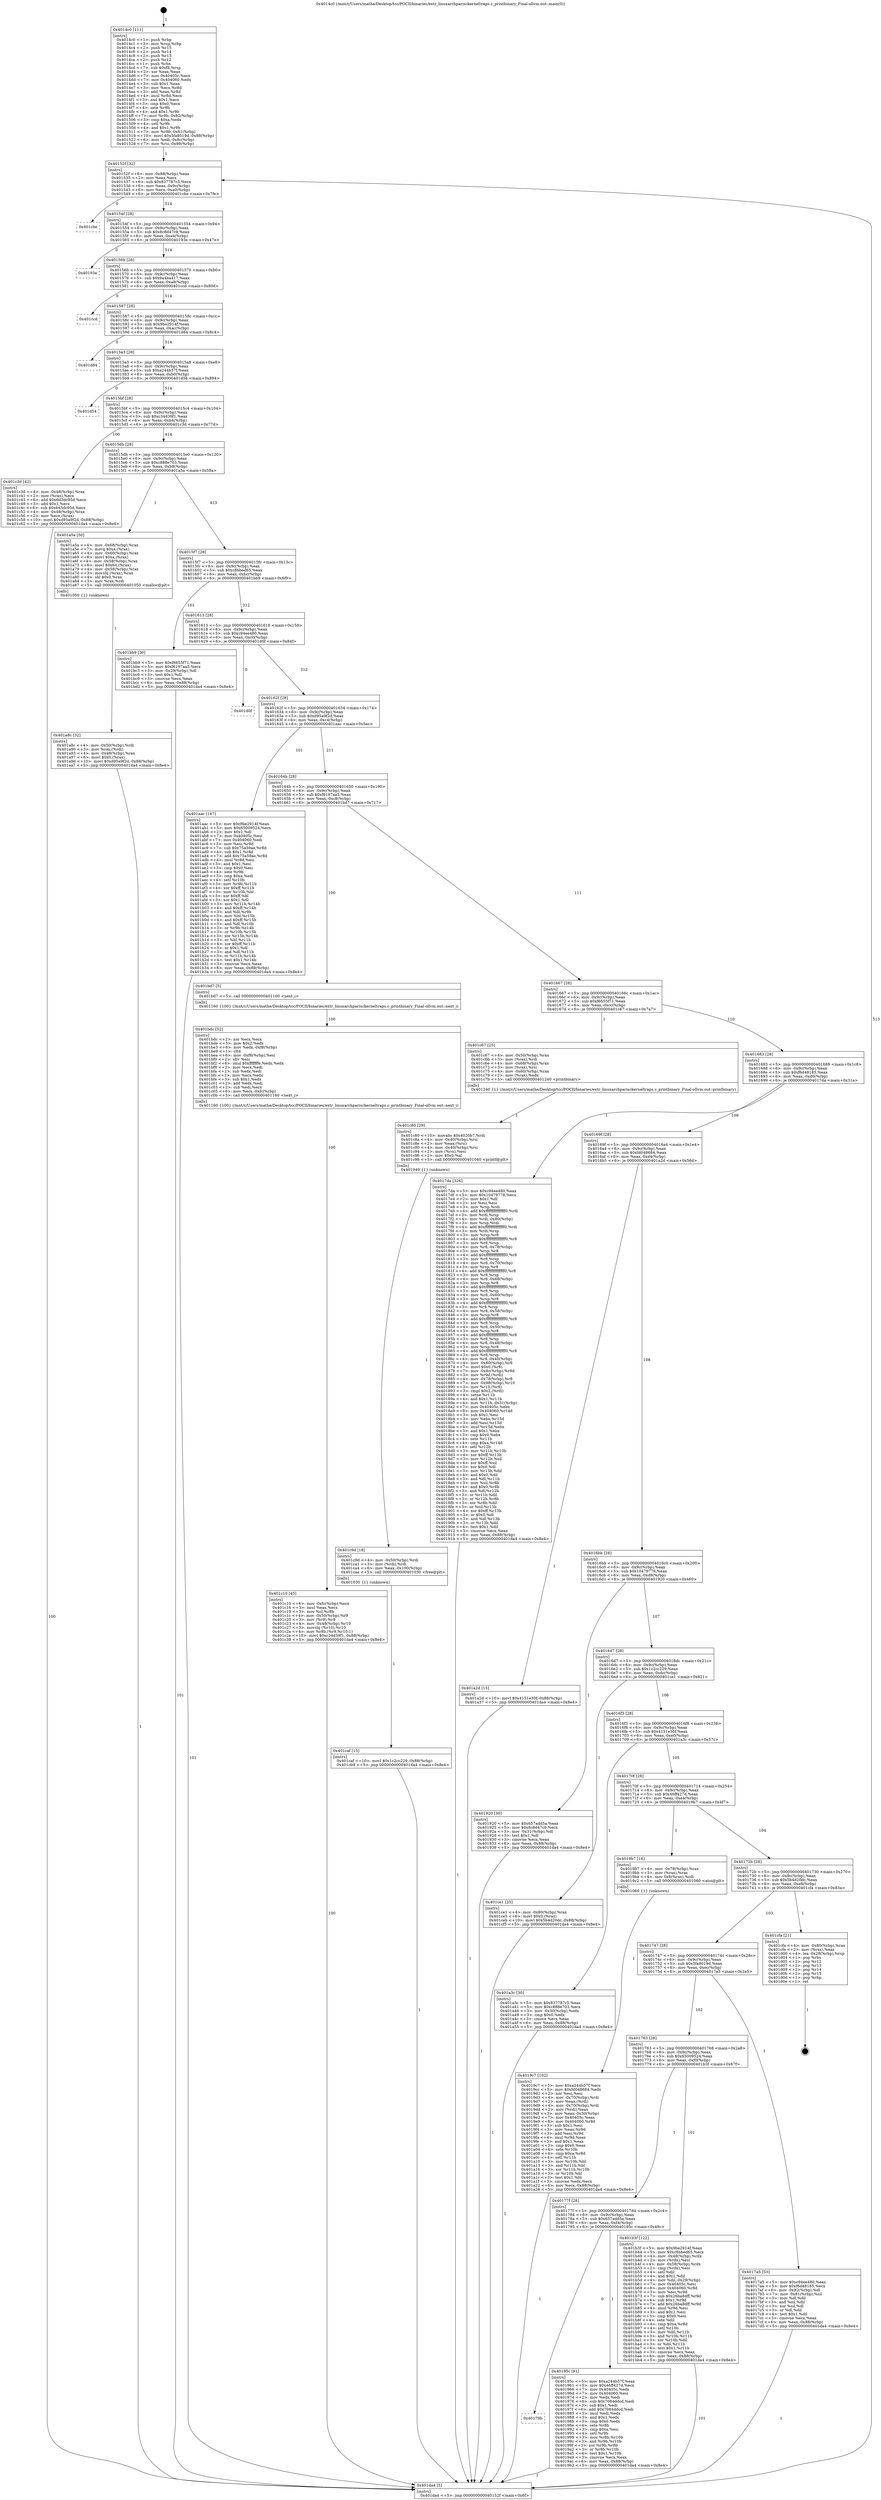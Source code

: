 digraph "0x4014c0" {
  label = "0x4014c0 (/mnt/c/Users/mathe/Desktop/tcc/POCII/binaries/extr_linuxarchparisckerneltraps.c_printbinary_Final-ollvm.out::main(0))"
  labelloc = "t"
  node[shape=record]

  Entry [label="",width=0.3,height=0.3,shape=circle,fillcolor=black,style=filled]
  "0x40152f" [label="{
     0x40152f [32]\l
     | [instrs]\l
     &nbsp;&nbsp;0x40152f \<+6\>: mov -0x88(%rbp),%eax\l
     &nbsp;&nbsp;0x401535 \<+2\>: mov %eax,%ecx\l
     &nbsp;&nbsp;0x401537 \<+6\>: sub $0x837787c5,%ecx\l
     &nbsp;&nbsp;0x40153d \<+6\>: mov %eax,-0x9c(%rbp)\l
     &nbsp;&nbsp;0x401543 \<+6\>: mov %ecx,-0xa0(%rbp)\l
     &nbsp;&nbsp;0x401549 \<+6\>: je 0000000000401cbe \<main+0x7fe\>\l
  }"]
  "0x401cbe" [label="{
     0x401cbe\l
  }", style=dashed]
  "0x40154f" [label="{
     0x40154f [28]\l
     | [instrs]\l
     &nbsp;&nbsp;0x40154f \<+5\>: jmp 0000000000401554 \<main+0x94\>\l
     &nbsp;&nbsp;0x401554 \<+6\>: mov -0x9c(%rbp),%eax\l
     &nbsp;&nbsp;0x40155a \<+5\>: sub $0x8c8d47c9,%eax\l
     &nbsp;&nbsp;0x40155f \<+6\>: mov %eax,-0xa4(%rbp)\l
     &nbsp;&nbsp;0x401565 \<+6\>: je 000000000040193e \<main+0x47e\>\l
  }"]
  Exit [label="",width=0.3,height=0.3,shape=circle,fillcolor=black,style=filled,peripheries=2]
  "0x40193e" [label="{
     0x40193e\l
  }", style=dashed]
  "0x40156b" [label="{
     0x40156b [28]\l
     | [instrs]\l
     &nbsp;&nbsp;0x40156b \<+5\>: jmp 0000000000401570 \<main+0xb0\>\l
     &nbsp;&nbsp;0x401570 \<+6\>: mov -0x9c(%rbp),%eax\l
     &nbsp;&nbsp;0x401576 \<+5\>: sub $0x9a4ba417,%eax\l
     &nbsp;&nbsp;0x40157b \<+6\>: mov %eax,-0xa8(%rbp)\l
     &nbsp;&nbsp;0x401581 \<+6\>: je 0000000000401ccd \<main+0x80d\>\l
  }"]
  "0x401caf" [label="{
     0x401caf [15]\l
     | [instrs]\l
     &nbsp;&nbsp;0x401caf \<+10\>: movl $0x1c2cc229,-0x88(%rbp)\l
     &nbsp;&nbsp;0x401cb9 \<+5\>: jmp 0000000000401da4 \<main+0x8e4\>\l
  }"]
  "0x401ccd" [label="{
     0x401ccd\l
  }", style=dashed]
  "0x401587" [label="{
     0x401587 [28]\l
     | [instrs]\l
     &nbsp;&nbsp;0x401587 \<+5\>: jmp 000000000040158c \<main+0xcc\>\l
     &nbsp;&nbsp;0x40158c \<+6\>: mov -0x9c(%rbp),%eax\l
     &nbsp;&nbsp;0x401592 \<+5\>: sub $0x9be2914f,%eax\l
     &nbsp;&nbsp;0x401597 \<+6\>: mov %eax,-0xac(%rbp)\l
     &nbsp;&nbsp;0x40159d \<+6\>: je 0000000000401d84 \<main+0x8c4\>\l
  }"]
  "0x401c9d" [label="{
     0x401c9d [18]\l
     | [instrs]\l
     &nbsp;&nbsp;0x401c9d \<+4\>: mov -0x50(%rbp),%rdi\l
     &nbsp;&nbsp;0x401ca1 \<+3\>: mov (%rdi),%rdi\l
     &nbsp;&nbsp;0x401ca4 \<+6\>: mov %eax,-0x100(%rbp)\l
     &nbsp;&nbsp;0x401caa \<+5\>: call 0000000000401030 \<free@plt\>\l
     | [calls]\l
     &nbsp;&nbsp;0x401030 \{1\} (unknown)\l
  }"]
  "0x401d84" [label="{
     0x401d84\l
  }", style=dashed]
  "0x4015a3" [label="{
     0x4015a3 [28]\l
     | [instrs]\l
     &nbsp;&nbsp;0x4015a3 \<+5\>: jmp 00000000004015a8 \<main+0xe8\>\l
     &nbsp;&nbsp;0x4015a8 \<+6\>: mov -0x9c(%rbp),%eax\l
     &nbsp;&nbsp;0x4015ae \<+5\>: sub $0xa244b57f,%eax\l
     &nbsp;&nbsp;0x4015b3 \<+6\>: mov %eax,-0xb0(%rbp)\l
     &nbsp;&nbsp;0x4015b9 \<+6\>: je 0000000000401d54 \<main+0x894\>\l
  }"]
  "0x401c80" [label="{
     0x401c80 [29]\l
     | [instrs]\l
     &nbsp;&nbsp;0x401c80 \<+10\>: movabs $0x4020b7,%rdi\l
     &nbsp;&nbsp;0x401c8a \<+4\>: mov -0x40(%rbp),%rsi\l
     &nbsp;&nbsp;0x401c8e \<+2\>: mov %eax,(%rsi)\l
     &nbsp;&nbsp;0x401c90 \<+4\>: mov -0x40(%rbp),%rsi\l
     &nbsp;&nbsp;0x401c94 \<+2\>: mov (%rsi),%esi\l
     &nbsp;&nbsp;0x401c96 \<+2\>: mov $0x0,%al\l
     &nbsp;&nbsp;0x401c98 \<+5\>: call 0000000000401040 \<printf@plt\>\l
     | [calls]\l
     &nbsp;&nbsp;0x401040 \{1\} (unknown)\l
  }"]
  "0x401d54" [label="{
     0x401d54\l
  }", style=dashed]
  "0x4015bf" [label="{
     0x4015bf [28]\l
     | [instrs]\l
     &nbsp;&nbsp;0x4015bf \<+5\>: jmp 00000000004015c4 \<main+0x104\>\l
     &nbsp;&nbsp;0x4015c4 \<+6\>: mov -0x9c(%rbp),%eax\l
     &nbsp;&nbsp;0x4015ca \<+5\>: sub $0xc34d39f1,%eax\l
     &nbsp;&nbsp;0x4015cf \<+6\>: mov %eax,-0xb4(%rbp)\l
     &nbsp;&nbsp;0x4015d5 \<+6\>: je 0000000000401c3d \<main+0x77d\>\l
  }"]
  "0x401c10" [label="{
     0x401c10 [45]\l
     | [instrs]\l
     &nbsp;&nbsp;0x401c10 \<+6\>: mov -0xfc(%rbp),%ecx\l
     &nbsp;&nbsp;0x401c16 \<+3\>: imul %eax,%ecx\l
     &nbsp;&nbsp;0x401c19 \<+3\>: mov %cl,%r8b\l
     &nbsp;&nbsp;0x401c1c \<+4\>: mov -0x50(%rbp),%r9\l
     &nbsp;&nbsp;0x401c20 \<+3\>: mov (%r9),%r9\l
     &nbsp;&nbsp;0x401c23 \<+4\>: mov -0x48(%rbp),%r10\l
     &nbsp;&nbsp;0x401c27 \<+3\>: movslq (%r10),%r10\l
     &nbsp;&nbsp;0x401c2a \<+4\>: mov %r8b,(%r9,%r10,1)\l
     &nbsp;&nbsp;0x401c2e \<+10\>: movl $0xc34d39f1,-0x88(%rbp)\l
     &nbsp;&nbsp;0x401c38 \<+5\>: jmp 0000000000401da4 \<main+0x8e4\>\l
  }"]
  "0x401c3d" [label="{
     0x401c3d [42]\l
     | [instrs]\l
     &nbsp;&nbsp;0x401c3d \<+4\>: mov -0x48(%rbp),%rax\l
     &nbsp;&nbsp;0x401c41 \<+2\>: mov (%rax),%ecx\l
     &nbsp;&nbsp;0x401c43 \<+6\>: add $0x6d3dc95d,%ecx\l
     &nbsp;&nbsp;0x401c49 \<+3\>: add $0x1,%ecx\l
     &nbsp;&nbsp;0x401c4c \<+6\>: sub $0x6d3dc95d,%ecx\l
     &nbsp;&nbsp;0x401c52 \<+4\>: mov -0x48(%rbp),%rax\l
     &nbsp;&nbsp;0x401c56 \<+2\>: mov %ecx,(%rax)\l
     &nbsp;&nbsp;0x401c58 \<+10\>: movl $0xd95a9f2d,-0x88(%rbp)\l
     &nbsp;&nbsp;0x401c62 \<+5\>: jmp 0000000000401da4 \<main+0x8e4\>\l
  }"]
  "0x4015db" [label="{
     0x4015db [28]\l
     | [instrs]\l
     &nbsp;&nbsp;0x4015db \<+5\>: jmp 00000000004015e0 \<main+0x120\>\l
     &nbsp;&nbsp;0x4015e0 \<+6\>: mov -0x9c(%rbp),%eax\l
     &nbsp;&nbsp;0x4015e6 \<+5\>: sub $0xc888e703,%eax\l
     &nbsp;&nbsp;0x4015eb \<+6\>: mov %eax,-0xb8(%rbp)\l
     &nbsp;&nbsp;0x4015f1 \<+6\>: je 0000000000401a5a \<main+0x59a\>\l
  }"]
  "0x401bdc" [label="{
     0x401bdc [52]\l
     | [instrs]\l
     &nbsp;&nbsp;0x401bdc \<+2\>: xor %ecx,%ecx\l
     &nbsp;&nbsp;0x401bde \<+5\>: mov $0x2,%edx\l
     &nbsp;&nbsp;0x401be3 \<+6\>: mov %edx,-0xf8(%rbp)\l
     &nbsp;&nbsp;0x401be9 \<+1\>: cltd\l
     &nbsp;&nbsp;0x401bea \<+6\>: mov -0xf8(%rbp),%esi\l
     &nbsp;&nbsp;0x401bf0 \<+2\>: idiv %esi\l
     &nbsp;&nbsp;0x401bf2 \<+6\>: imul $0xfffffffe,%edx,%edx\l
     &nbsp;&nbsp;0x401bf8 \<+2\>: mov %ecx,%edi\l
     &nbsp;&nbsp;0x401bfa \<+2\>: sub %edx,%edi\l
     &nbsp;&nbsp;0x401bfc \<+2\>: mov %ecx,%edx\l
     &nbsp;&nbsp;0x401bfe \<+3\>: sub $0x1,%edx\l
     &nbsp;&nbsp;0x401c01 \<+2\>: add %edx,%edi\l
     &nbsp;&nbsp;0x401c03 \<+2\>: sub %edi,%ecx\l
     &nbsp;&nbsp;0x401c05 \<+6\>: mov %ecx,-0xfc(%rbp)\l
     &nbsp;&nbsp;0x401c0b \<+5\>: call 0000000000401160 \<next_i\>\l
     | [calls]\l
     &nbsp;&nbsp;0x401160 \{100\} (/mnt/c/Users/mathe/Desktop/tcc/POCII/binaries/extr_linuxarchparisckerneltraps.c_printbinary_Final-ollvm.out::next_i)\l
  }"]
  "0x401a5a" [label="{
     0x401a5a [50]\l
     | [instrs]\l
     &nbsp;&nbsp;0x401a5a \<+4\>: mov -0x68(%rbp),%rax\l
     &nbsp;&nbsp;0x401a5e \<+7\>: movq $0xa,(%rax)\l
     &nbsp;&nbsp;0x401a65 \<+4\>: mov -0x60(%rbp),%rax\l
     &nbsp;&nbsp;0x401a69 \<+6\>: movl $0xa,(%rax)\l
     &nbsp;&nbsp;0x401a6f \<+4\>: mov -0x58(%rbp),%rax\l
     &nbsp;&nbsp;0x401a73 \<+6\>: movl $0x64,(%rax)\l
     &nbsp;&nbsp;0x401a79 \<+4\>: mov -0x58(%rbp),%rax\l
     &nbsp;&nbsp;0x401a7d \<+3\>: movslq (%rax),%rax\l
     &nbsp;&nbsp;0x401a80 \<+4\>: shl $0x0,%rax\l
     &nbsp;&nbsp;0x401a84 \<+3\>: mov %rax,%rdi\l
     &nbsp;&nbsp;0x401a87 \<+5\>: call 0000000000401050 \<malloc@plt\>\l
     | [calls]\l
     &nbsp;&nbsp;0x401050 \{1\} (unknown)\l
  }"]
  "0x4015f7" [label="{
     0x4015f7 [28]\l
     | [instrs]\l
     &nbsp;&nbsp;0x4015f7 \<+5\>: jmp 00000000004015fc \<main+0x13c\>\l
     &nbsp;&nbsp;0x4015fc \<+6\>: mov -0x9c(%rbp),%eax\l
     &nbsp;&nbsp;0x401602 \<+5\>: sub $0xc8bbed65,%eax\l
     &nbsp;&nbsp;0x401607 \<+6\>: mov %eax,-0xbc(%rbp)\l
     &nbsp;&nbsp;0x40160d \<+6\>: je 0000000000401bb9 \<main+0x6f9\>\l
  }"]
  "0x401a8c" [label="{
     0x401a8c [32]\l
     | [instrs]\l
     &nbsp;&nbsp;0x401a8c \<+4\>: mov -0x50(%rbp),%rdi\l
     &nbsp;&nbsp;0x401a90 \<+3\>: mov %rax,(%rdi)\l
     &nbsp;&nbsp;0x401a93 \<+4\>: mov -0x48(%rbp),%rax\l
     &nbsp;&nbsp;0x401a97 \<+6\>: movl $0x0,(%rax)\l
     &nbsp;&nbsp;0x401a9d \<+10\>: movl $0xd95a9f2d,-0x88(%rbp)\l
     &nbsp;&nbsp;0x401aa7 \<+5\>: jmp 0000000000401da4 \<main+0x8e4\>\l
  }"]
  "0x401bb9" [label="{
     0x401bb9 [30]\l
     | [instrs]\l
     &nbsp;&nbsp;0x401bb9 \<+5\>: mov $0xf6655f71,%eax\l
     &nbsp;&nbsp;0x401bbe \<+5\>: mov $0xf6197aa5,%ecx\l
     &nbsp;&nbsp;0x401bc3 \<+3\>: mov -0x29(%rbp),%dl\l
     &nbsp;&nbsp;0x401bc6 \<+3\>: test $0x1,%dl\l
     &nbsp;&nbsp;0x401bc9 \<+3\>: cmovne %ecx,%eax\l
     &nbsp;&nbsp;0x401bcc \<+6\>: mov %eax,-0x88(%rbp)\l
     &nbsp;&nbsp;0x401bd2 \<+5\>: jmp 0000000000401da4 \<main+0x8e4\>\l
  }"]
  "0x401613" [label="{
     0x401613 [28]\l
     | [instrs]\l
     &nbsp;&nbsp;0x401613 \<+5\>: jmp 0000000000401618 \<main+0x158\>\l
     &nbsp;&nbsp;0x401618 \<+6\>: mov -0x9c(%rbp),%eax\l
     &nbsp;&nbsp;0x40161e \<+5\>: sub $0xc94ee480,%eax\l
     &nbsp;&nbsp;0x401623 \<+6\>: mov %eax,-0xc0(%rbp)\l
     &nbsp;&nbsp;0x401629 \<+6\>: je 0000000000401d0f \<main+0x84f\>\l
  }"]
  "0x4019c7" [label="{
     0x4019c7 [102]\l
     | [instrs]\l
     &nbsp;&nbsp;0x4019c7 \<+5\>: mov $0xa244b57f,%ecx\l
     &nbsp;&nbsp;0x4019cc \<+5\>: mov $0xfd048684,%edx\l
     &nbsp;&nbsp;0x4019d1 \<+2\>: xor %esi,%esi\l
     &nbsp;&nbsp;0x4019d3 \<+4\>: mov -0x70(%rbp),%rdi\l
     &nbsp;&nbsp;0x4019d7 \<+2\>: mov %eax,(%rdi)\l
     &nbsp;&nbsp;0x4019d9 \<+4\>: mov -0x70(%rbp),%rdi\l
     &nbsp;&nbsp;0x4019dd \<+2\>: mov (%rdi),%eax\l
     &nbsp;&nbsp;0x4019df \<+3\>: mov %eax,-0x30(%rbp)\l
     &nbsp;&nbsp;0x4019e2 \<+7\>: mov 0x40405c,%eax\l
     &nbsp;&nbsp;0x4019e9 \<+8\>: mov 0x404060,%r8d\l
     &nbsp;&nbsp;0x4019f1 \<+3\>: sub $0x1,%esi\l
     &nbsp;&nbsp;0x4019f4 \<+3\>: mov %eax,%r9d\l
     &nbsp;&nbsp;0x4019f7 \<+3\>: add %esi,%r9d\l
     &nbsp;&nbsp;0x4019fa \<+4\>: imul %r9d,%eax\l
     &nbsp;&nbsp;0x4019fe \<+3\>: and $0x1,%eax\l
     &nbsp;&nbsp;0x401a01 \<+3\>: cmp $0x0,%eax\l
     &nbsp;&nbsp;0x401a04 \<+4\>: sete %r10b\l
     &nbsp;&nbsp;0x401a08 \<+4\>: cmp $0xa,%r8d\l
     &nbsp;&nbsp;0x401a0c \<+4\>: setl %r11b\l
     &nbsp;&nbsp;0x401a10 \<+3\>: mov %r10b,%bl\l
     &nbsp;&nbsp;0x401a13 \<+3\>: and %r11b,%bl\l
     &nbsp;&nbsp;0x401a16 \<+3\>: xor %r11b,%r10b\l
     &nbsp;&nbsp;0x401a19 \<+3\>: or %r10b,%bl\l
     &nbsp;&nbsp;0x401a1c \<+3\>: test $0x1,%bl\l
     &nbsp;&nbsp;0x401a1f \<+3\>: cmovne %edx,%ecx\l
     &nbsp;&nbsp;0x401a22 \<+6\>: mov %ecx,-0x88(%rbp)\l
     &nbsp;&nbsp;0x401a28 \<+5\>: jmp 0000000000401da4 \<main+0x8e4\>\l
  }"]
  "0x401d0f" [label="{
     0x401d0f\l
  }", style=dashed]
  "0x40162f" [label="{
     0x40162f [28]\l
     | [instrs]\l
     &nbsp;&nbsp;0x40162f \<+5\>: jmp 0000000000401634 \<main+0x174\>\l
     &nbsp;&nbsp;0x401634 \<+6\>: mov -0x9c(%rbp),%eax\l
     &nbsp;&nbsp;0x40163a \<+5\>: sub $0xd95a9f2d,%eax\l
     &nbsp;&nbsp;0x40163f \<+6\>: mov %eax,-0xc4(%rbp)\l
     &nbsp;&nbsp;0x401645 \<+6\>: je 0000000000401aac \<main+0x5ec\>\l
  }"]
  "0x40179b" [label="{
     0x40179b\l
  }", style=dashed]
  "0x401aac" [label="{
     0x401aac [147]\l
     | [instrs]\l
     &nbsp;&nbsp;0x401aac \<+5\>: mov $0x9be2914f,%eax\l
     &nbsp;&nbsp;0x401ab1 \<+5\>: mov $0x65009524,%ecx\l
     &nbsp;&nbsp;0x401ab6 \<+2\>: mov $0x1,%dl\l
     &nbsp;&nbsp;0x401ab8 \<+7\>: mov 0x40405c,%esi\l
     &nbsp;&nbsp;0x401abf \<+7\>: mov 0x404060,%edi\l
     &nbsp;&nbsp;0x401ac6 \<+3\>: mov %esi,%r8d\l
     &nbsp;&nbsp;0x401ac9 \<+7\>: sub $0x75a59ae,%r8d\l
     &nbsp;&nbsp;0x401ad0 \<+4\>: sub $0x1,%r8d\l
     &nbsp;&nbsp;0x401ad4 \<+7\>: add $0x75a59ae,%r8d\l
     &nbsp;&nbsp;0x401adb \<+4\>: imul %r8d,%esi\l
     &nbsp;&nbsp;0x401adf \<+3\>: and $0x1,%esi\l
     &nbsp;&nbsp;0x401ae2 \<+3\>: cmp $0x0,%esi\l
     &nbsp;&nbsp;0x401ae5 \<+4\>: sete %r9b\l
     &nbsp;&nbsp;0x401ae9 \<+3\>: cmp $0xa,%edi\l
     &nbsp;&nbsp;0x401aec \<+4\>: setl %r10b\l
     &nbsp;&nbsp;0x401af0 \<+3\>: mov %r9b,%r11b\l
     &nbsp;&nbsp;0x401af3 \<+4\>: xor $0xff,%r11b\l
     &nbsp;&nbsp;0x401af7 \<+3\>: mov %r10b,%bl\l
     &nbsp;&nbsp;0x401afa \<+3\>: xor $0xff,%bl\l
     &nbsp;&nbsp;0x401afd \<+3\>: xor $0x1,%dl\l
     &nbsp;&nbsp;0x401b00 \<+3\>: mov %r11b,%r14b\l
     &nbsp;&nbsp;0x401b03 \<+4\>: and $0xff,%r14b\l
     &nbsp;&nbsp;0x401b07 \<+3\>: and %dl,%r9b\l
     &nbsp;&nbsp;0x401b0a \<+3\>: mov %bl,%r15b\l
     &nbsp;&nbsp;0x401b0d \<+4\>: and $0xff,%r15b\l
     &nbsp;&nbsp;0x401b11 \<+3\>: and %dl,%r10b\l
     &nbsp;&nbsp;0x401b14 \<+3\>: or %r9b,%r14b\l
     &nbsp;&nbsp;0x401b17 \<+3\>: or %r10b,%r15b\l
     &nbsp;&nbsp;0x401b1a \<+3\>: xor %r15b,%r14b\l
     &nbsp;&nbsp;0x401b1d \<+3\>: or %bl,%r11b\l
     &nbsp;&nbsp;0x401b20 \<+4\>: xor $0xff,%r11b\l
     &nbsp;&nbsp;0x401b24 \<+3\>: or $0x1,%dl\l
     &nbsp;&nbsp;0x401b27 \<+3\>: and %dl,%r11b\l
     &nbsp;&nbsp;0x401b2a \<+3\>: or %r11b,%r14b\l
     &nbsp;&nbsp;0x401b2d \<+4\>: test $0x1,%r14b\l
     &nbsp;&nbsp;0x401b31 \<+3\>: cmovne %ecx,%eax\l
     &nbsp;&nbsp;0x401b34 \<+6\>: mov %eax,-0x88(%rbp)\l
     &nbsp;&nbsp;0x401b3a \<+5\>: jmp 0000000000401da4 \<main+0x8e4\>\l
  }"]
  "0x40164b" [label="{
     0x40164b [28]\l
     | [instrs]\l
     &nbsp;&nbsp;0x40164b \<+5\>: jmp 0000000000401650 \<main+0x190\>\l
     &nbsp;&nbsp;0x401650 \<+6\>: mov -0x9c(%rbp),%eax\l
     &nbsp;&nbsp;0x401656 \<+5\>: sub $0xf6197aa5,%eax\l
     &nbsp;&nbsp;0x40165b \<+6\>: mov %eax,-0xc8(%rbp)\l
     &nbsp;&nbsp;0x401661 \<+6\>: je 0000000000401bd7 \<main+0x717\>\l
  }"]
  "0x40195c" [label="{
     0x40195c [91]\l
     | [instrs]\l
     &nbsp;&nbsp;0x40195c \<+5\>: mov $0xa244b57f,%eax\l
     &nbsp;&nbsp;0x401961 \<+5\>: mov $0x46ff427d,%ecx\l
     &nbsp;&nbsp;0x401966 \<+7\>: mov 0x40405c,%edx\l
     &nbsp;&nbsp;0x40196d \<+7\>: mov 0x404060,%esi\l
     &nbsp;&nbsp;0x401974 \<+2\>: mov %edx,%edi\l
     &nbsp;&nbsp;0x401976 \<+6\>: sub $0x7084ddcd,%edi\l
     &nbsp;&nbsp;0x40197c \<+3\>: sub $0x1,%edi\l
     &nbsp;&nbsp;0x40197f \<+6\>: add $0x7084ddcd,%edi\l
     &nbsp;&nbsp;0x401985 \<+3\>: imul %edi,%edx\l
     &nbsp;&nbsp;0x401988 \<+3\>: and $0x1,%edx\l
     &nbsp;&nbsp;0x40198b \<+3\>: cmp $0x0,%edx\l
     &nbsp;&nbsp;0x40198e \<+4\>: sete %r8b\l
     &nbsp;&nbsp;0x401992 \<+3\>: cmp $0xa,%esi\l
     &nbsp;&nbsp;0x401995 \<+4\>: setl %r9b\l
     &nbsp;&nbsp;0x401999 \<+3\>: mov %r8b,%r10b\l
     &nbsp;&nbsp;0x40199c \<+3\>: and %r9b,%r10b\l
     &nbsp;&nbsp;0x40199f \<+3\>: xor %r9b,%r8b\l
     &nbsp;&nbsp;0x4019a2 \<+3\>: or %r8b,%r10b\l
     &nbsp;&nbsp;0x4019a5 \<+4\>: test $0x1,%r10b\l
     &nbsp;&nbsp;0x4019a9 \<+3\>: cmovne %ecx,%eax\l
     &nbsp;&nbsp;0x4019ac \<+6\>: mov %eax,-0x88(%rbp)\l
     &nbsp;&nbsp;0x4019b2 \<+5\>: jmp 0000000000401da4 \<main+0x8e4\>\l
  }"]
  "0x401bd7" [label="{
     0x401bd7 [5]\l
     | [instrs]\l
     &nbsp;&nbsp;0x401bd7 \<+5\>: call 0000000000401160 \<next_i\>\l
     | [calls]\l
     &nbsp;&nbsp;0x401160 \{100\} (/mnt/c/Users/mathe/Desktop/tcc/POCII/binaries/extr_linuxarchparisckerneltraps.c_printbinary_Final-ollvm.out::next_i)\l
  }"]
  "0x401667" [label="{
     0x401667 [28]\l
     | [instrs]\l
     &nbsp;&nbsp;0x401667 \<+5\>: jmp 000000000040166c \<main+0x1ac\>\l
     &nbsp;&nbsp;0x40166c \<+6\>: mov -0x9c(%rbp),%eax\l
     &nbsp;&nbsp;0x401672 \<+5\>: sub $0xf6655f71,%eax\l
     &nbsp;&nbsp;0x401677 \<+6\>: mov %eax,-0xcc(%rbp)\l
     &nbsp;&nbsp;0x40167d \<+6\>: je 0000000000401c67 \<main+0x7a7\>\l
  }"]
  "0x40177f" [label="{
     0x40177f [28]\l
     | [instrs]\l
     &nbsp;&nbsp;0x40177f \<+5\>: jmp 0000000000401784 \<main+0x2c4\>\l
     &nbsp;&nbsp;0x401784 \<+6\>: mov -0x9c(%rbp),%eax\l
     &nbsp;&nbsp;0x40178a \<+5\>: sub $0x657add5a,%eax\l
     &nbsp;&nbsp;0x40178f \<+6\>: mov %eax,-0xf4(%rbp)\l
     &nbsp;&nbsp;0x401795 \<+6\>: je 000000000040195c \<main+0x49c\>\l
  }"]
  "0x401c67" [label="{
     0x401c67 [25]\l
     | [instrs]\l
     &nbsp;&nbsp;0x401c67 \<+4\>: mov -0x50(%rbp),%rax\l
     &nbsp;&nbsp;0x401c6b \<+3\>: mov (%rax),%rdi\l
     &nbsp;&nbsp;0x401c6e \<+4\>: mov -0x68(%rbp),%rax\l
     &nbsp;&nbsp;0x401c72 \<+3\>: mov (%rax),%rsi\l
     &nbsp;&nbsp;0x401c75 \<+4\>: mov -0x60(%rbp),%rax\l
     &nbsp;&nbsp;0x401c79 \<+2\>: mov (%rax),%edx\l
     &nbsp;&nbsp;0x401c7b \<+5\>: call 0000000000401240 \<printbinary\>\l
     | [calls]\l
     &nbsp;&nbsp;0x401240 \{1\} (/mnt/c/Users/mathe/Desktop/tcc/POCII/binaries/extr_linuxarchparisckerneltraps.c_printbinary_Final-ollvm.out::printbinary)\l
  }"]
  "0x401683" [label="{
     0x401683 [28]\l
     | [instrs]\l
     &nbsp;&nbsp;0x401683 \<+5\>: jmp 0000000000401688 \<main+0x1c8\>\l
     &nbsp;&nbsp;0x401688 \<+6\>: mov -0x9c(%rbp),%eax\l
     &nbsp;&nbsp;0x40168e \<+5\>: sub $0xf6d48185,%eax\l
     &nbsp;&nbsp;0x401693 \<+6\>: mov %eax,-0xd0(%rbp)\l
     &nbsp;&nbsp;0x401699 \<+6\>: je 00000000004017da \<main+0x31a\>\l
  }"]
  "0x401b3f" [label="{
     0x401b3f [122]\l
     | [instrs]\l
     &nbsp;&nbsp;0x401b3f \<+5\>: mov $0x9be2914f,%eax\l
     &nbsp;&nbsp;0x401b44 \<+5\>: mov $0xc8bbed65,%ecx\l
     &nbsp;&nbsp;0x401b49 \<+4\>: mov -0x48(%rbp),%rdx\l
     &nbsp;&nbsp;0x401b4d \<+2\>: mov (%rdx),%esi\l
     &nbsp;&nbsp;0x401b4f \<+4\>: mov -0x58(%rbp),%rdx\l
     &nbsp;&nbsp;0x401b53 \<+2\>: cmp (%rdx),%esi\l
     &nbsp;&nbsp;0x401b55 \<+4\>: setl %dil\l
     &nbsp;&nbsp;0x401b59 \<+4\>: and $0x1,%dil\l
     &nbsp;&nbsp;0x401b5d \<+4\>: mov %dil,-0x29(%rbp)\l
     &nbsp;&nbsp;0x401b61 \<+7\>: mov 0x40405c,%esi\l
     &nbsp;&nbsp;0x401b68 \<+8\>: mov 0x404060,%r8d\l
     &nbsp;&nbsp;0x401b70 \<+3\>: mov %esi,%r9d\l
     &nbsp;&nbsp;0x401b73 \<+7\>: sub $0x26ba8dff,%r9d\l
     &nbsp;&nbsp;0x401b7a \<+4\>: sub $0x1,%r9d\l
     &nbsp;&nbsp;0x401b7e \<+7\>: add $0x26ba8dff,%r9d\l
     &nbsp;&nbsp;0x401b85 \<+4\>: imul %r9d,%esi\l
     &nbsp;&nbsp;0x401b89 \<+3\>: and $0x1,%esi\l
     &nbsp;&nbsp;0x401b8c \<+3\>: cmp $0x0,%esi\l
     &nbsp;&nbsp;0x401b8f \<+4\>: sete %dil\l
     &nbsp;&nbsp;0x401b93 \<+4\>: cmp $0xa,%r8d\l
     &nbsp;&nbsp;0x401b97 \<+4\>: setl %r10b\l
     &nbsp;&nbsp;0x401b9b \<+3\>: mov %dil,%r11b\l
     &nbsp;&nbsp;0x401b9e \<+3\>: and %r10b,%r11b\l
     &nbsp;&nbsp;0x401ba1 \<+3\>: xor %r10b,%dil\l
     &nbsp;&nbsp;0x401ba4 \<+3\>: or %dil,%r11b\l
     &nbsp;&nbsp;0x401ba7 \<+4\>: test $0x1,%r11b\l
     &nbsp;&nbsp;0x401bab \<+3\>: cmovne %ecx,%eax\l
     &nbsp;&nbsp;0x401bae \<+6\>: mov %eax,-0x88(%rbp)\l
     &nbsp;&nbsp;0x401bb4 \<+5\>: jmp 0000000000401da4 \<main+0x8e4\>\l
  }"]
  "0x4017da" [label="{
     0x4017da [326]\l
     | [instrs]\l
     &nbsp;&nbsp;0x4017da \<+5\>: mov $0xc94ee480,%eax\l
     &nbsp;&nbsp;0x4017df \<+5\>: mov $0x10479778,%ecx\l
     &nbsp;&nbsp;0x4017e4 \<+2\>: mov $0x1,%dl\l
     &nbsp;&nbsp;0x4017e6 \<+2\>: xor %esi,%esi\l
     &nbsp;&nbsp;0x4017e8 \<+3\>: mov %rsp,%rdi\l
     &nbsp;&nbsp;0x4017eb \<+4\>: add $0xfffffffffffffff0,%rdi\l
     &nbsp;&nbsp;0x4017ef \<+3\>: mov %rdi,%rsp\l
     &nbsp;&nbsp;0x4017f2 \<+4\>: mov %rdi,-0x80(%rbp)\l
     &nbsp;&nbsp;0x4017f6 \<+3\>: mov %rsp,%rdi\l
     &nbsp;&nbsp;0x4017f9 \<+4\>: add $0xfffffffffffffff0,%rdi\l
     &nbsp;&nbsp;0x4017fd \<+3\>: mov %rdi,%rsp\l
     &nbsp;&nbsp;0x401800 \<+3\>: mov %rsp,%r8\l
     &nbsp;&nbsp;0x401803 \<+4\>: add $0xfffffffffffffff0,%r8\l
     &nbsp;&nbsp;0x401807 \<+3\>: mov %r8,%rsp\l
     &nbsp;&nbsp;0x40180a \<+4\>: mov %r8,-0x78(%rbp)\l
     &nbsp;&nbsp;0x40180e \<+3\>: mov %rsp,%r8\l
     &nbsp;&nbsp;0x401811 \<+4\>: add $0xfffffffffffffff0,%r8\l
     &nbsp;&nbsp;0x401815 \<+3\>: mov %r8,%rsp\l
     &nbsp;&nbsp;0x401818 \<+4\>: mov %r8,-0x70(%rbp)\l
     &nbsp;&nbsp;0x40181c \<+3\>: mov %rsp,%r8\l
     &nbsp;&nbsp;0x40181f \<+4\>: add $0xfffffffffffffff0,%r8\l
     &nbsp;&nbsp;0x401823 \<+3\>: mov %r8,%rsp\l
     &nbsp;&nbsp;0x401826 \<+4\>: mov %r8,-0x68(%rbp)\l
     &nbsp;&nbsp;0x40182a \<+3\>: mov %rsp,%r8\l
     &nbsp;&nbsp;0x40182d \<+4\>: add $0xfffffffffffffff0,%r8\l
     &nbsp;&nbsp;0x401831 \<+3\>: mov %r8,%rsp\l
     &nbsp;&nbsp;0x401834 \<+4\>: mov %r8,-0x60(%rbp)\l
     &nbsp;&nbsp;0x401838 \<+3\>: mov %rsp,%r8\l
     &nbsp;&nbsp;0x40183b \<+4\>: add $0xfffffffffffffff0,%r8\l
     &nbsp;&nbsp;0x40183f \<+3\>: mov %r8,%rsp\l
     &nbsp;&nbsp;0x401842 \<+4\>: mov %r8,-0x58(%rbp)\l
     &nbsp;&nbsp;0x401846 \<+3\>: mov %rsp,%r8\l
     &nbsp;&nbsp;0x401849 \<+4\>: add $0xfffffffffffffff0,%r8\l
     &nbsp;&nbsp;0x40184d \<+3\>: mov %r8,%rsp\l
     &nbsp;&nbsp;0x401850 \<+4\>: mov %r8,-0x50(%rbp)\l
     &nbsp;&nbsp;0x401854 \<+3\>: mov %rsp,%r8\l
     &nbsp;&nbsp;0x401857 \<+4\>: add $0xfffffffffffffff0,%r8\l
     &nbsp;&nbsp;0x40185b \<+3\>: mov %r8,%rsp\l
     &nbsp;&nbsp;0x40185e \<+4\>: mov %r8,-0x48(%rbp)\l
     &nbsp;&nbsp;0x401862 \<+3\>: mov %rsp,%r8\l
     &nbsp;&nbsp;0x401865 \<+4\>: add $0xfffffffffffffff0,%r8\l
     &nbsp;&nbsp;0x401869 \<+3\>: mov %r8,%rsp\l
     &nbsp;&nbsp;0x40186c \<+4\>: mov %r8,-0x40(%rbp)\l
     &nbsp;&nbsp;0x401870 \<+4\>: mov -0x80(%rbp),%r8\l
     &nbsp;&nbsp;0x401874 \<+7\>: movl $0x0,(%r8)\l
     &nbsp;&nbsp;0x40187b \<+7\>: mov -0x8c(%rbp),%r9d\l
     &nbsp;&nbsp;0x401882 \<+3\>: mov %r9d,(%rdi)\l
     &nbsp;&nbsp;0x401885 \<+4\>: mov -0x78(%rbp),%r8\l
     &nbsp;&nbsp;0x401889 \<+7\>: mov -0x98(%rbp),%r10\l
     &nbsp;&nbsp;0x401890 \<+3\>: mov %r10,(%r8)\l
     &nbsp;&nbsp;0x401893 \<+3\>: cmpl $0x2,(%rdi)\l
     &nbsp;&nbsp;0x401896 \<+4\>: setne %r11b\l
     &nbsp;&nbsp;0x40189a \<+4\>: and $0x1,%r11b\l
     &nbsp;&nbsp;0x40189e \<+4\>: mov %r11b,-0x31(%rbp)\l
     &nbsp;&nbsp;0x4018a2 \<+7\>: mov 0x40405c,%ebx\l
     &nbsp;&nbsp;0x4018a9 \<+8\>: mov 0x404060,%r14d\l
     &nbsp;&nbsp;0x4018b1 \<+3\>: sub $0x1,%esi\l
     &nbsp;&nbsp;0x4018b4 \<+3\>: mov %ebx,%r15d\l
     &nbsp;&nbsp;0x4018b7 \<+3\>: add %esi,%r15d\l
     &nbsp;&nbsp;0x4018ba \<+4\>: imul %r15d,%ebx\l
     &nbsp;&nbsp;0x4018be \<+3\>: and $0x1,%ebx\l
     &nbsp;&nbsp;0x4018c1 \<+3\>: cmp $0x0,%ebx\l
     &nbsp;&nbsp;0x4018c4 \<+4\>: sete %r11b\l
     &nbsp;&nbsp;0x4018c8 \<+4\>: cmp $0xa,%r14d\l
     &nbsp;&nbsp;0x4018cc \<+4\>: setl %r12b\l
     &nbsp;&nbsp;0x4018d0 \<+3\>: mov %r11b,%r13b\l
     &nbsp;&nbsp;0x4018d3 \<+4\>: xor $0xff,%r13b\l
     &nbsp;&nbsp;0x4018d7 \<+3\>: mov %r12b,%sil\l
     &nbsp;&nbsp;0x4018da \<+4\>: xor $0xff,%sil\l
     &nbsp;&nbsp;0x4018de \<+3\>: xor $0x0,%dl\l
     &nbsp;&nbsp;0x4018e1 \<+3\>: mov %r13b,%dil\l
     &nbsp;&nbsp;0x4018e4 \<+4\>: and $0x0,%dil\l
     &nbsp;&nbsp;0x4018e8 \<+3\>: and %dl,%r11b\l
     &nbsp;&nbsp;0x4018eb \<+3\>: mov %sil,%r8b\l
     &nbsp;&nbsp;0x4018ee \<+4\>: and $0x0,%r8b\l
     &nbsp;&nbsp;0x4018f2 \<+3\>: and %dl,%r12b\l
     &nbsp;&nbsp;0x4018f5 \<+3\>: or %r11b,%dil\l
     &nbsp;&nbsp;0x4018f8 \<+3\>: or %r12b,%r8b\l
     &nbsp;&nbsp;0x4018fb \<+3\>: xor %r8b,%dil\l
     &nbsp;&nbsp;0x4018fe \<+3\>: or %sil,%r13b\l
     &nbsp;&nbsp;0x401901 \<+4\>: xor $0xff,%r13b\l
     &nbsp;&nbsp;0x401905 \<+3\>: or $0x0,%dl\l
     &nbsp;&nbsp;0x401908 \<+3\>: and %dl,%r13b\l
     &nbsp;&nbsp;0x40190b \<+3\>: or %r13b,%dil\l
     &nbsp;&nbsp;0x40190e \<+4\>: test $0x1,%dil\l
     &nbsp;&nbsp;0x401912 \<+3\>: cmovne %ecx,%eax\l
     &nbsp;&nbsp;0x401915 \<+6\>: mov %eax,-0x88(%rbp)\l
     &nbsp;&nbsp;0x40191b \<+5\>: jmp 0000000000401da4 \<main+0x8e4\>\l
  }"]
  "0x40169f" [label="{
     0x40169f [28]\l
     | [instrs]\l
     &nbsp;&nbsp;0x40169f \<+5\>: jmp 00000000004016a4 \<main+0x1e4\>\l
     &nbsp;&nbsp;0x4016a4 \<+6\>: mov -0x9c(%rbp),%eax\l
     &nbsp;&nbsp;0x4016aa \<+5\>: sub $0xfd048684,%eax\l
     &nbsp;&nbsp;0x4016af \<+6\>: mov %eax,-0xd4(%rbp)\l
     &nbsp;&nbsp;0x4016b5 \<+6\>: je 0000000000401a2d \<main+0x56d\>\l
  }"]
  "0x4014c0" [label="{
     0x4014c0 [111]\l
     | [instrs]\l
     &nbsp;&nbsp;0x4014c0 \<+1\>: push %rbp\l
     &nbsp;&nbsp;0x4014c1 \<+3\>: mov %rsp,%rbp\l
     &nbsp;&nbsp;0x4014c4 \<+2\>: push %r15\l
     &nbsp;&nbsp;0x4014c6 \<+2\>: push %r14\l
     &nbsp;&nbsp;0x4014c8 \<+2\>: push %r13\l
     &nbsp;&nbsp;0x4014ca \<+2\>: push %r12\l
     &nbsp;&nbsp;0x4014cc \<+1\>: push %rbx\l
     &nbsp;&nbsp;0x4014cd \<+7\>: sub $0xf8,%rsp\l
     &nbsp;&nbsp;0x4014d4 \<+2\>: xor %eax,%eax\l
     &nbsp;&nbsp;0x4014d6 \<+7\>: mov 0x40405c,%ecx\l
     &nbsp;&nbsp;0x4014dd \<+7\>: mov 0x404060,%edx\l
     &nbsp;&nbsp;0x4014e4 \<+3\>: sub $0x1,%eax\l
     &nbsp;&nbsp;0x4014e7 \<+3\>: mov %ecx,%r8d\l
     &nbsp;&nbsp;0x4014ea \<+3\>: add %eax,%r8d\l
     &nbsp;&nbsp;0x4014ed \<+4\>: imul %r8d,%ecx\l
     &nbsp;&nbsp;0x4014f1 \<+3\>: and $0x1,%ecx\l
     &nbsp;&nbsp;0x4014f4 \<+3\>: cmp $0x0,%ecx\l
     &nbsp;&nbsp;0x4014f7 \<+4\>: sete %r9b\l
     &nbsp;&nbsp;0x4014fb \<+4\>: and $0x1,%r9b\l
     &nbsp;&nbsp;0x4014ff \<+7\>: mov %r9b,-0x82(%rbp)\l
     &nbsp;&nbsp;0x401506 \<+3\>: cmp $0xa,%edx\l
     &nbsp;&nbsp;0x401509 \<+4\>: setl %r9b\l
     &nbsp;&nbsp;0x40150d \<+4\>: and $0x1,%r9b\l
     &nbsp;&nbsp;0x401511 \<+7\>: mov %r9b,-0x81(%rbp)\l
     &nbsp;&nbsp;0x401518 \<+10\>: movl $0x5fa8019d,-0x88(%rbp)\l
     &nbsp;&nbsp;0x401522 \<+6\>: mov %edi,-0x8c(%rbp)\l
     &nbsp;&nbsp;0x401528 \<+7\>: mov %rsi,-0x98(%rbp)\l
  }"]
  "0x401a2d" [label="{
     0x401a2d [15]\l
     | [instrs]\l
     &nbsp;&nbsp;0x401a2d \<+10\>: movl $0x4151e30f,-0x88(%rbp)\l
     &nbsp;&nbsp;0x401a37 \<+5\>: jmp 0000000000401da4 \<main+0x8e4\>\l
  }"]
  "0x4016bb" [label="{
     0x4016bb [28]\l
     | [instrs]\l
     &nbsp;&nbsp;0x4016bb \<+5\>: jmp 00000000004016c0 \<main+0x200\>\l
     &nbsp;&nbsp;0x4016c0 \<+6\>: mov -0x9c(%rbp),%eax\l
     &nbsp;&nbsp;0x4016c6 \<+5\>: sub $0x10479778,%eax\l
     &nbsp;&nbsp;0x4016cb \<+6\>: mov %eax,-0xd8(%rbp)\l
     &nbsp;&nbsp;0x4016d1 \<+6\>: je 0000000000401920 \<main+0x460\>\l
  }"]
  "0x401da4" [label="{
     0x401da4 [5]\l
     | [instrs]\l
     &nbsp;&nbsp;0x401da4 \<+5\>: jmp 000000000040152f \<main+0x6f\>\l
  }"]
  "0x401920" [label="{
     0x401920 [30]\l
     | [instrs]\l
     &nbsp;&nbsp;0x401920 \<+5\>: mov $0x657add5a,%eax\l
     &nbsp;&nbsp;0x401925 \<+5\>: mov $0x8c8d47c9,%ecx\l
     &nbsp;&nbsp;0x40192a \<+3\>: mov -0x31(%rbp),%dl\l
     &nbsp;&nbsp;0x40192d \<+3\>: test $0x1,%dl\l
     &nbsp;&nbsp;0x401930 \<+3\>: cmovne %ecx,%eax\l
     &nbsp;&nbsp;0x401933 \<+6\>: mov %eax,-0x88(%rbp)\l
     &nbsp;&nbsp;0x401939 \<+5\>: jmp 0000000000401da4 \<main+0x8e4\>\l
  }"]
  "0x4016d7" [label="{
     0x4016d7 [28]\l
     | [instrs]\l
     &nbsp;&nbsp;0x4016d7 \<+5\>: jmp 00000000004016dc \<main+0x21c\>\l
     &nbsp;&nbsp;0x4016dc \<+6\>: mov -0x9c(%rbp),%eax\l
     &nbsp;&nbsp;0x4016e2 \<+5\>: sub $0x1c2cc229,%eax\l
     &nbsp;&nbsp;0x4016e7 \<+6\>: mov %eax,-0xdc(%rbp)\l
     &nbsp;&nbsp;0x4016ed \<+6\>: je 0000000000401ce1 \<main+0x821\>\l
  }"]
  "0x401763" [label="{
     0x401763 [28]\l
     | [instrs]\l
     &nbsp;&nbsp;0x401763 \<+5\>: jmp 0000000000401768 \<main+0x2a8\>\l
     &nbsp;&nbsp;0x401768 \<+6\>: mov -0x9c(%rbp),%eax\l
     &nbsp;&nbsp;0x40176e \<+5\>: sub $0x65009524,%eax\l
     &nbsp;&nbsp;0x401773 \<+6\>: mov %eax,-0xf0(%rbp)\l
     &nbsp;&nbsp;0x401779 \<+6\>: je 0000000000401b3f \<main+0x67f\>\l
  }"]
  "0x401ce1" [label="{
     0x401ce1 [25]\l
     | [instrs]\l
     &nbsp;&nbsp;0x401ce1 \<+4\>: mov -0x80(%rbp),%rax\l
     &nbsp;&nbsp;0x401ce5 \<+6\>: movl $0x0,(%rax)\l
     &nbsp;&nbsp;0x401ceb \<+10\>: movl $0x5b4d20dc,-0x88(%rbp)\l
     &nbsp;&nbsp;0x401cf5 \<+5\>: jmp 0000000000401da4 \<main+0x8e4\>\l
  }"]
  "0x4016f3" [label="{
     0x4016f3 [28]\l
     | [instrs]\l
     &nbsp;&nbsp;0x4016f3 \<+5\>: jmp 00000000004016f8 \<main+0x238\>\l
     &nbsp;&nbsp;0x4016f8 \<+6\>: mov -0x9c(%rbp),%eax\l
     &nbsp;&nbsp;0x4016fe \<+5\>: sub $0x4151e30f,%eax\l
     &nbsp;&nbsp;0x401703 \<+6\>: mov %eax,-0xe0(%rbp)\l
     &nbsp;&nbsp;0x401709 \<+6\>: je 0000000000401a3c \<main+0x57c\>\l
  }"]
  "0x4017a5" [label="{
     0x4017a5 [53]\l
     | [instrs]\l
     &nbsp;&nbsp;0x4017a5 \<+5\>: mov $0xc94ee480,%eax\l
     &nbsp;&nbsp;0x4017aa \<+5\>: mov $0xf6d48185,%ecx\l
     &nbsp;&nbsp;0x4017af \<+6\>: mov -0x82(%rbp),%dl\l
     &nbsp;&nbsp;0x4017b5 \<+7\>: mov -0x81(%rbp),%sil\l
     &nbsp;&nbsp;0x4017bc \<+3\>: mov %dl,%dil\l
     &nbsp;&nbsp;0x4017bf \<+3\>: and %sil,%dil\l
     &nbsp;&nbsp;0x4017c2 \<+3\>: xor %sil,%dl\l
     &nbsp;&nbsp;0x4017c5 \<+3\>: or %dl,%dil\l
     &nbsp;&nbsp;0x4017c8 \<+4\>: test $0x1,%dil\l
     &nbsp;&nbsp;0x4017cc \<+3\>: cmovne %ecx,%eax\l
     &nbsp;&nbsp;0x4017cf \<+6\>: mov %eax,-0x88(%rbp)\l
     &nbsp;&nbsp;0x4017d5 \<+5\>: jmp 0000000000401da4 \<main+0x8e4\>\l
  }"]
  "0x401a3c" [label="{
     0x401a3c [30]\l
     | [instrs]\l
     &nbsp;&nbsp;0x401a3c \<+5\>: mov $0x837787c5,%eax\l
     &nbsp;&nbsp;0x401a41 \<+5\>: mov $0xc888e703,%ecx\l
     &nbsp;&nbsp;0x401a46 \<+3\>: mov -0x30(%rbp),%edx\l
     &nbsp;&nbsp;0x401a49 \<+3\>: cmp $0x0,%edx\l
     &nbsp;&nbsp;0x401a4c \<+3\>: cmove %ecx,%eax\l
     &nbsp;&nbsp;0x401a4f \<+6\>: mov %eax,-0x88(%rbp)\l
     &nbsp;&nbsp;0x401a55 \<+5\>: jmp 0000000000401da4 \<main+0x8e4\>\l
  }"]
  "0x40170f" [label="{
     0x40170f [28]\l
     | [instrs]\l
     &nbsp;&nbsp;0x40170f \<+5\>: jmp 0000000000401714 \<main+0x254\>\l
     &nbsp;&nbsp;0x401714 \<+6\>: mov -0x9c(%rbp),%eax\l
     &nbsp;&nbsp;0x40171a \<+5\>: sub $0x46ff427d,%eax\l
     &nbsp;&nbsp;0x40171f \<+6\>: mov %eax,-0xe4(%rbp)\l
     &nbsp;&nbsp;0x401725 \<+6\>: je 00000000004019b7 \<main+0x4f7\>\l
  }"]
  "0x401747" [label="{
     0x401747 [28]\l
     | [instrs]\l
     &nbsp;&nbsp;0x401747 \<+5\>: jmp 000000000040174c \<main+0x28c\>\l
     &nbsp;&nbsp;0x40174c \<+6\>: mov -0x9c(%rbp),%eax\l
     &nbsp;&nbsp;0x401752 \<+5\>: sub $0x5fa8019d,%eax\l
     &nbsp;&nbsp;0x401757 \<+6\>: mov %eax,-0xec(%rbp)\l
     &nbsp;&nbsp;0x40175d \<+6\>: je 00000000004017a5 \<main+0x2e5\>\l
  }"]
  "0x4019b7" [label="{
     0x4019b7 [16]\l
     | [instrs]\l
     &nbsp;&nbsp;0x4019b7 \<+4\>: mov -0x78(%rbp),%rax\l
     &nbsp;&nbsp;0x4019bb \<+3\>: mov (%rax),%rax\l
     &nbsp;&nbsp;0x4019be \<+4\>: mov 0x8(%rax),%rdi\l
     &nbsp;&nbsp;0x4019c2 \<+5\>: call 0000000000401060 \<atoi@plt\>\l
     | [calls]\l
     &nbsp;&nbsp;0x401060 \{1\} (unknown)\l
  }"]
  "0x40172b" [label="{
     0x40172b [28]\l
     | [instrs]\l
     &nbsp;&nbsp;0x40172b \<+5\>: jmp 0000000000401730 \<main+0x270\>\l
     &nbsp;&nbsp;0x401730 \<+6\>: mov -0x9c(%rbp),%eax\l
     &nbsp;&nbsp;0x401736 \<+5\>: sub $0x5b4d20dc,%eax\l
     &nbsp;&nbsp;0x40173b \<+6\>: mov %eax,-0xe8(%rbp)\l
     &nbsp;&nbsp;0x401741 \<+6\>: je 0000000000401cfa \<main+0x83a\>\l
  }"]
  "0x401cfa" [label="{
     0x401cfa [21]\l
     | [instrs]\l
     &nbsp;&nbsp;0x401cfa \<+4\>: mov -0x80(%rbp),%rax\l
     &nbsp;&nbsp;0x401cfe \<+2\>: mov (%rax),%eax\l
     &nbsp;&nbsp;0x401d00 \<+4\>: lea -0x28(%rbp),%rsp\l
     &nbsp;&nbsp;0x401d04 \<+1\>: pop %rbx\l
     &nbsp;&nbsp;0x401d05 \<+2\>: pop %r12\l
     &nbsp;&nbsp;0x401d07 \<+2\>: pop %r13\l
     &nbsp;&nbsp;0x401d09 \<+2\>: pop %r14\l
     &nbsp;&nbsp;0x401d0b \<+2\>: pop %r15\l
     &nbsp;&nbsp;0x401d0d \<+1\>: pop %rbp\l
     &nbsp;&nbsp;0x401d0e \<+1\>: ret\l
  }"]
  Entry -> "0x4014c0" [label=" 1"]
  "0x40152f" -> "0x401cbe" [label=" 0"]
  "0x40152f" -> "0x40154f" [label=" 514"]
  "0x401cfa" -> Exit [label=" 1"]
  "0x40154f" -> "0x40193e" [label=" 0"]
  "0x40154f" -> "0x40156b" [label=" 514"]
  "0x401ce1" -> "0x401da4" [label=" 1"]
  "0x40156b" -> "0x401ccd" [label=" 0"]
  "0x40156b" -> "0x401587" [label=" 514"]
  "0x401caf" -> "0x401da4" [label=" 1"]
  "0x401587" -> "0x401d84" [label=" 0"]
  "0x401587" -> "0x4015a3" [label=" 514"]
  "0x401c9d" -> "0x401caf" [label=" 1"]
  "0x4015a3" -> "0x401d54" [label=" 0"]
  "0x4015a3" -> "0x4015bf" [label=" 514"]
  "0x401c80" -> "0x401c9d" [label=" 1"]
  "0x4015bf" -> "0x401c3d" [label=" 100"]
  "0x4015bf" -> "0x4015db" [label=" 414"]
  "0x401c67" -> "0x401c80" [label=" 1"]
  "0x4015db" -> "0x401a5a" [label=" 1"]
  "0x4015db" -> "0x4015f7" [label=" 413"]
  "0x401c3d" -> "0x401da4" [label=" 100"]
  "0x4015f7" -> "0x401bb9" [label=" 101"]
  "0x4015f7" -> "0x401613" [label=" 312"]
  "0x401c10" -> "0x401da4" [label=" 100"]
  "0x401613" -> "0x401d0f" [label=" 0"]
  "0x401613" -> "0x40162f" [label=" 312"]
  "0x401bdc" -> "0x401c10" [label=" 100"]
  "0x40162f" -> "0x401aac" [label=" 101"]
  "0x40162f" -> "0x40164b" [label=" 211"]
  "0x401bd7" -> "0x401bdc" [label=" 100"]
  "0x40164b" -> "0x401bd7" [label=" 100"]
  "0x40164b" -> "0x401667" [label=" 111"]
  "0x401bb9" -> "0x401da4" [label=" 101"]
  "0x401667" -> "0x401c67" [label=" 1"]
  "0x401667" -> "0x401683" [label=" 110"]
  "0x401aac" -> "0x401da4" [label=" 101"]
  "0x401683" -> "0x4017da" [label=" 1"]
  "0x401683" -> "0x40169f" [label=" 109"]
  "0x401a8c" -> "0x401da4" [label=" 1"]
  "0x40169f" -> "0x401a2d" [label=" 1"]
  "0x40169f" -> "0x4016bb" [label=" 108"]
  "0x401a2d" -> "0x401da4" [label=" 1"]
  "0x4016bb" -> "0x401920" [label=" 1"]
  "0x4016bb" -> "0x4016d7" [label=" 107"]
  "0x4019c7" -> "0x401da4" [label=" 1"]
  "0x4016d7" -> "0x401ce1" [label=" 1"]
  "0x4016d7" -> "0x4016f3" [label=" 106"]
  "0x4019b7" -> "0x4019c7" [label=" 1"]
  "0x4016f3" -> "0x401a3c" [label=" 1"]
  "0x4016f3" -> "0x40170f" [label=" 105"]
  "0x40195c" -> "0x401da4" [label=" 1"]
  "0x40170f" -> "0x4019b7" [label=" 1"]
  "0x40170f" -> "0x40172b" [label=" 104"]
  "0x40177f" -> "0x40195c" [label=" 1"]
  "0x40172b" -> "0x401cfa" [label=" 1"]
  "0x40172b" -> "0x401747" [label=" 103"]
  "0x40177f" -> "0x40179b" [label=" 0"]
  "0x401747" -> "0x4017a5" [label=" 1"]
  "0x401747" -> "0x401763" [label=" 102"]
  "0x4017a5" -> "0x401da4" [label=" 1"]
  "0x4014c0" -> "0x40152f" [label=" 1"]
  "0x401da4" -> "0x40152f" [label=" 513"]
  "0x401a3c" -> "0x401da4" [label=" 1"]
  "0x4017da" -> "0x401da4" [label=" 1"]
  "0x401920" -> "0x401da4" [label=" 1"]
  "0x401a5a" -> "0x401a8c" [label=" 1"]
  "0x401763" -> "0x401b3f" [label=" 101"]
  "0x401763" -> "0x40177f" [label=" 1"]
  "0x401b3f" -> "0x401da4" [label=" 101"]
}
